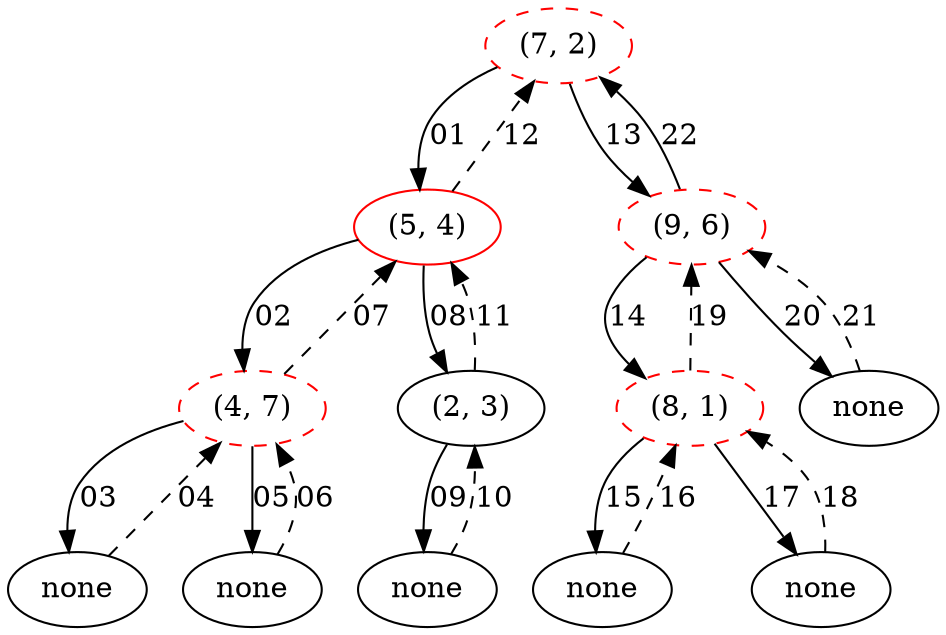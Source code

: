 digraph G {
    n72[label="(7, 2)",style="dashed",color="red"];
    n54[label="(5, 4)",color="red"];
    n47[label="(4, 7)",style="dashed",color="red"];
    n23[label="(2, 3)"];
    n81[label="(8, 1)",style="dashed",color="red"];
    n96[label="(9, 6)",style="dashed",color="red"];
    nn47[label="none"];     # none nearer node of (4, 7)
    nf47[label="none"];     # none further node of (4, 7)
    nn23[label="none"];     # none nearer node of (2, 3)
    nn81[label="none"];     # none nearer node of (8, 1)
    nf81[label="none"];     # none further node of (8, 1)
    nf96[label="none"];     # none further node of (9, 6)

    n72 -> n54[label="01"];
    n54 -> n47[label="02"];
    n47 -> nn47[label="03"];
    nn47 -> n47[label="04",style="dashed"];
    n47 -> nf47[label="05"];
    nf47 -> n47[label="06",style="dashed"];
    n47 -> n54[label="07",style="dashed"];
    n54 -> n23[label="08"];
    n23 -> nn23[label="09"];
    nn23 -> n23[label="10",style="dashed"];
    n23 -> n54[label="11",style="dashed"];
    n54 -> n72[label="12",style="dashed"];
    n72 -> n96[label="13"];
    n96 -> n81[label="14"];
    n81 -> nn81[label="15"];
    nn81 -> n81[label="16",style="dashed"];
    n81 -> nf81[label="17"];
    nf81 -> n81[label="18",style="dashed"];
    n81 -> n96[label="19",style="dashed"];
    n96 -> nf96[label="20"];
    nf96 -> n96[label="21",style="dashed"];
    n96 -> n72[label="22"];
}